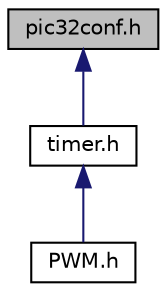 digraph "pic32conf.h"
{
 // LATEX_PDF_SIZE
  edge [fontname="Helvetica",fontsize="10",labelfontname="Helvetica",labelfontsize="10"];
  node [fontname="Helvetica",fontsize="10",shape=record];
  Node1 [label="pic32conf.h",height=0.2,width=0.4,color="black", fillcolor="grey75", style="filled", fontcolor="black",tooltip=" "];
  Node1 -> Node2 [dir="back",color="midnightblue",fontsize="10",style="solid",fontname="Helvetica"];
  Node2 [label="timer.h",height=0.2,width=0.4,color="black", fillcolor="white", style="filled",URL="$timer_8h.html",tooltip="Module for configuring the timers of PIC32."];
  Node2 -> Node3 [dir="back",color="midnightblue",fontsize="10",style="solid",fontname="Helvetica"];
  Node3 [label="PWM.h",height=0.2,width=0.4,color="black", fillcolor="white", style="filled",URL="$PWM_8h.html",tooltip="Module to generate PWM signals."];
}
